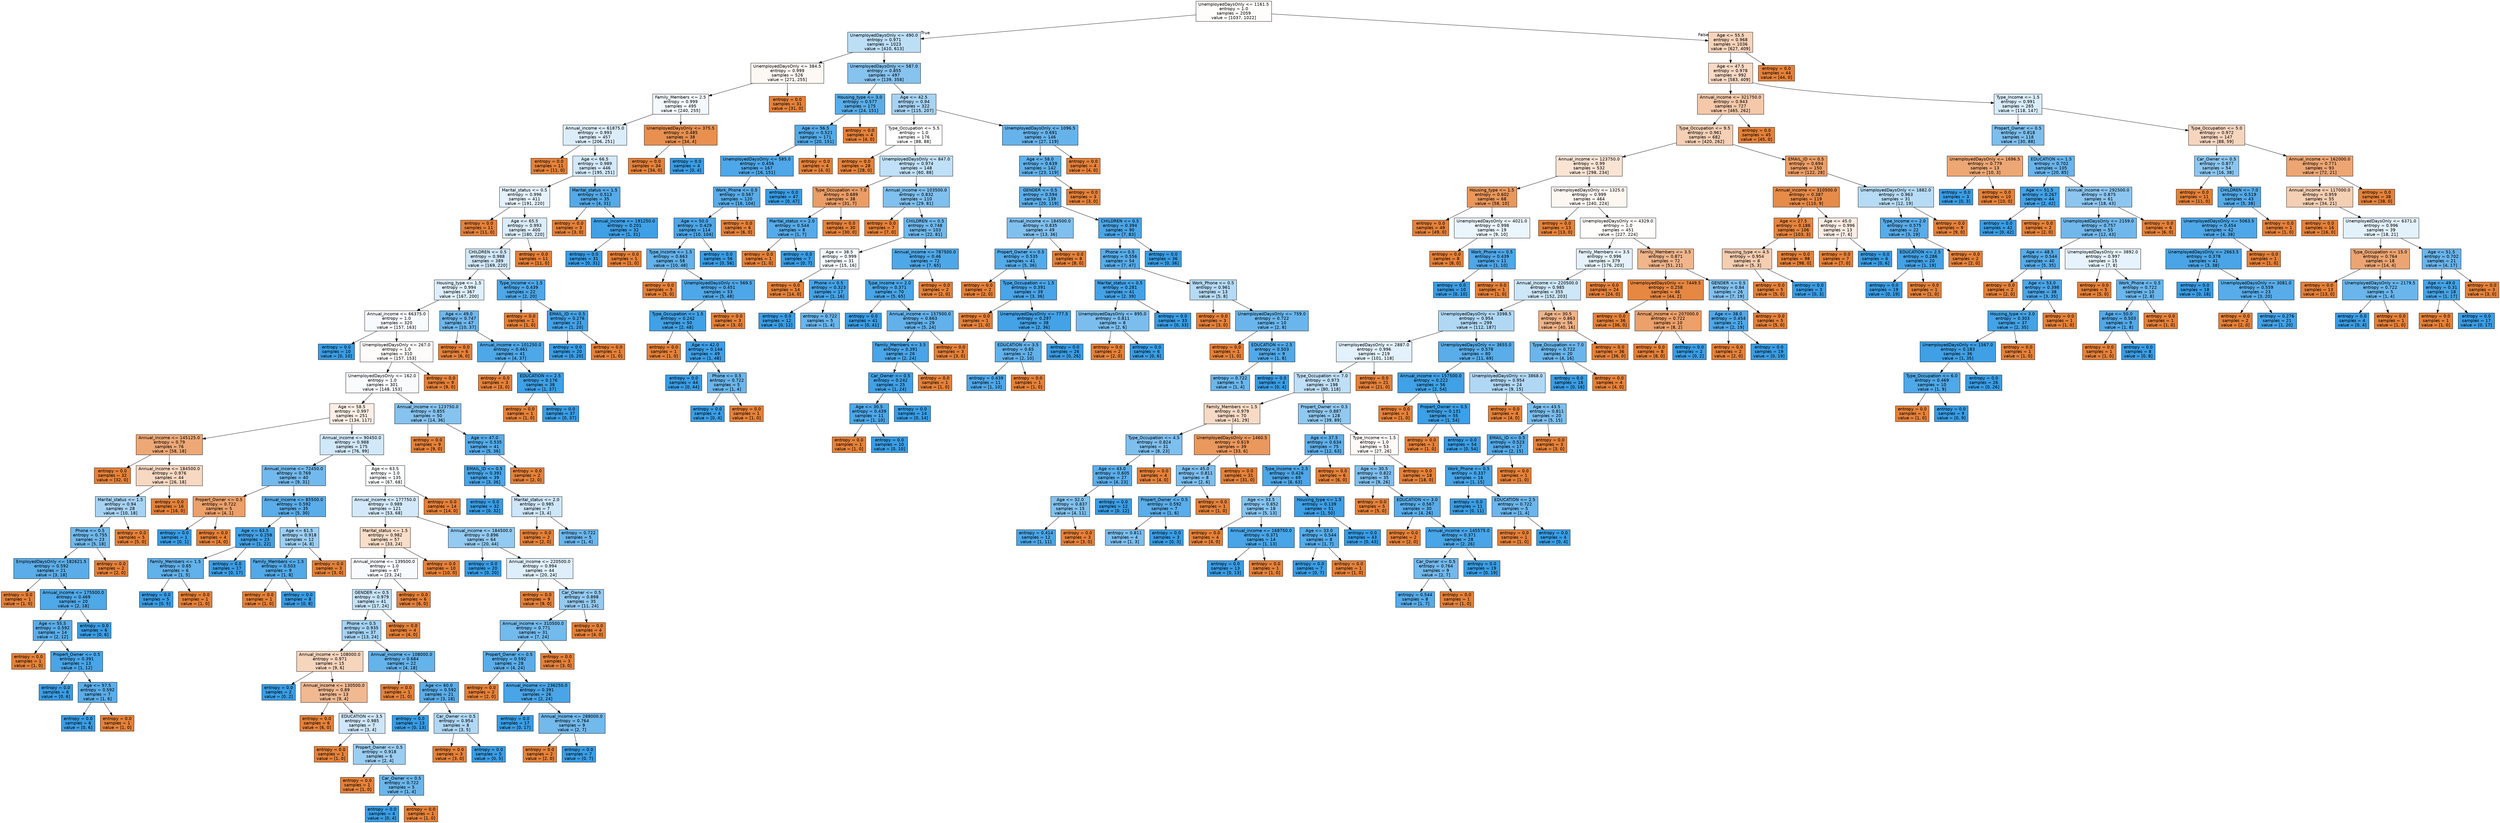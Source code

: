 digraph Tree {
node [shape=box, style="filled", color="black", fontname="helvetica"] ;
edge [fontname="helvetica"] ;
0 [label="UnemployedDaysOnly <= 1161.5\nentropy = 1.0\nsamples = 2059\nvalue = [1037, 1022]", fillcolor="#fffdfc"] ;
1 [label="UnemployedDaysOnly <= 490.0\nentropy = 0.971\nsamples = 1023\nvalue = [410, 613]", fillcolor="#bddff6"] ;
0 -> 1 [labeldistance=2.5, labelangle=45, headlabel="True"] ;
2 [label="UnemployedDaysOnly <= 384.5\nentropy = 0.999\nsamples = 526\nvalue = [271, 255]", fillcolor="#fdf8f3"] ;
1 -> 2 ;
3 [label="Family_Members <= 2.5\nentropy = 0.999\nsamples = 495\nvalue = [240, 255]", fillcolor="#f3f9fd"] ;
2 -> 3 ;
4 [label="Annual_income <= 61875.0\nentropy = 0.993\nsamples = 457\nvalue = [206, 251]", fillcolor="#dcedfa"] ;
3 -> 4 ;
5 [label="entropy = 0.0\nsamples = 11\nvalue = [11, 0]", fillcolor="#e58139"] ;
4 -> 5 ;
6 [label="Age <= 66.5\nentropy = 0.989\nsamples = 446\nvalue = [195, 251]", fillcolor="#d3e9f9"] ;
4 -> 6 ;
7 [label="Marital_status <= 0.5\nentropy = 0.996\nsamples = 411\nvalue = [191, 220]", fillcolor="#e5f2fc"] ;
6 -> 7 ;
8 [label="entropy = 0.0\nsamples = 11\nvalue = [11, 0]", fillcolor="#e58139"] ;
7 -> 8 ;
9 [label="Age <= 65.5\nentropy = 0.993\nsamples = 400\nvalue = [180, 220]", fillcolor="#dbedfa"] ;
7 -> 9 ;
10 [label="CHILDREN <= 0.5\nentropy = 0.988\nsamples = 389\nvalue = [169, 220]", fillcolor="#d1e8f9"] ;
9 -> 10 ;
11 [label="Housing_type <= 1.5\nentropy = 0.994\nsamples = 367\nvalue = [167, 200]", fillcolor="#deeffb"] ;
10 -> 11 ;
12 [label="Annual_income <= 66375.0\nentropy = 1.0\nsamples = 320\nvalue = [157, 163]", fillcolor="#f8fbfe"] ;
11 -> 12 ;
13 [label="entropy = 0.0\nsamples = 10\nvalue = [0, 10]", fillcolor="#399de5"] ;
12 -> 13 ;
14 [label="UnemployedDaysOnly <= 267.0\nentropy = 1.0\nsamples = 310\nvalue = [157, 153]", fillcolor="#fefcfa"] ;
12 -> 14 ;
15 [label="UnemployedDaysOnly <= 162.0\nentropy = 1.0\nsamples = 301\nvalue = [148, 153]", fillcolor="#f9fcfe"] ;
14 -> 15 ;
16 [label="Age <= 58.5\nentropy = 0.997\nsamples = 251\nvalue = [134, 117]", fillcolor="#fcefe6"] ;
15 -> 16 ;
17 [label="Annual_income <= 145125.0\nentropy = 0.79\nsamples = 76\nvalue = [58, 18]", fillcolor="#eda876"] ;
16 -> 17 ;
18 [label="entropy = 0.0\nsamples = 32\nvalue = [32, 0]", fillcolor="#e58139"] ;
17 -> 18 ;
19 [label="Annual_income <= 184500.0\nentropy = 0.976\nsamples = 44\nvalue = [26, 18]", fillcolor="#f7d8c2"] ;
17 -> 19 ;
20 [label="Marital_status <= 1.5\nentropy = 0.94\nsamples = 28\nvalue = [10, 18]", fillcolor="#a7d3f3"] ;
19 -> 20 ;
21 [label="Phone <= 0.5\nentropy = 0.755\nsamples = 23\nvalue = [5, 18]", fillcolor="#70b8ec"] ;
20 -> 21 ;
22 [label="EmployedDaysOnly <= 182621.5\nentropy = 0.592\nsamples = 21\nvalue = [3, 18]", fillcolor="#5aade9"] ;
21 -> 22 ;
23 [label="entropy = 0.0\nsamples = 1\nvalue = [1, 0]", fillcolor="#e58139"] ;
22 -> 23 ;
24 [label="Annual_income <= 175500.0\nentropy = 0.469\nsamples = 20\nvalue = [2, 18]", fillcolor="#4fa8e8"] ;
22 -> 24 ;
25 [label="Age <= 55.5\nentropy = 0.592\nsamples = 14\nvalue = [2, 12]", fillcolor="#5aade9"] ;
24 -> 25 ;
26 [label="entropy = 0.0\nsamples = 1\nvalue = [1, 0]", fillcolor="#e58139"] ;
25 -> 26 ;
27 [label="Propert_Owner <= 0.5\nentropy = 0.391\nsamples = 13\nvalue = [1, 12]", fillcolor="#49a5e7"] ;
25 -> 27 ;
28 [label="entropy = 0.0\nsamples = 6\nvalue = [0, 6]", fillcolor="#399de5"] ;
27 -> 28 ;
29 [label="Age <= 57.5\nentropy = 0.592\nsamples = 7\nvalue = [1, 6]", fillcolor="#5aade9"] ;
27 -> 29 ;
30 [label="entropy = 0.0\nsamples = 6\nvalue = [0, 6]", fillcolor="#399de5"] ;
29 -> 30 ;
31 [label="entropy = 0.0\nsamples = 1\nvalue = [1, 0]", fillcolor="#e58139"] ;
29 -> 31 ;
32 [label="entropy = 0.0\nsamples = 6\nvalue = [0, 6]", fillcolor="#399de5"] ;
24 -> 32 ;
33 [label="entropy = 0.0\nsamples = 2\nvalue = [2, 0]", fillcolor="#e58139"] ;
21 -> 33 ;
34 [label="entropy = 0.0\nsamples = 5\nvalue = [5, 0]", fillcolor="#e58139"] ;
20 -> 34 ;
35 [label="entropy = 0.0\nsamples = 16\nvalue = [16, 0]", fillcolor="#e58139"] ;
19 -> 35 ;
36 [label="Annual_income <= 90450.0\nentropy = 0.988\nsamples = 175\nvalue = [76, 99]", fillcolor="#d1e8f9"] ;
16 -> 36 ;
37 [label="Annual_income <= 72450.0\nentropy = 0.769\nsamples = 40\nvalue = [9, 31]", fillcolor="#72b9ed"] ;
36 -> 37 ;
38 [label="Propert_Owner <= 0.5\nentropy = 0.722\nsamples = 5\nvalue = [4, 1]", fillcolor="#eca06a"] ;
37 -> 38 ;
39 [label="entropy = 0.0\nsamples = 1\nvalue = [0, 1]", fillcolor="#399de5"] ;
38 -> 39 ;
40 [label="entropy = 0.0\nsamples = 4\nvalue = [4, 0]", fillcolor="#e58139"] ;
38 -> 40 ;
41 [label="Annual_income <= 85500.0\nentropy = 0.592\nsamples = 35\nvalue = [5, 30]", fillcolor="#5aade9"] ;
37 -> 41 ;
42 [label="Age <= 63.5\nentropy = 0.258\nsamples = 23\nvalue = [1, 22]", fillcolor="#42a1e6"] ;
41 -> 42 ;
43 [label="Family_Members <= 1.5\nentropy = 0.65\nsamples = 6\nvalue = [1, 5]", fillcolor="#61b1ea"] ;
42 -> 43 ;
44 [label="entropy = 0.0\nsamples = 5\nvalue = [0, 5]", fillcolor="#399de5"] ;
43 -> 44 ;
45 [label="entropy = 0.0\nsamples = 1\nvalue = [1, 0]", fillcolor="#e58139"] ;
43 -> 45 ;
46 [label="entropy = 0.0\nsamples = 17\nvalue = [0, 17]", fillcolor="#399de5"] ;
42 -> 46 ;
47 [label="Age <= 61.5\nentropy = 0.918\nsamples = 12\nvalue = [4, 8]", fillcolor="#9ccef2"] ;
41 -> 47 ;
48 [label="Family_Members <= 1.5\nentropy = 0.503\nsamples = 9\nvalue = [1, 8]", fillcolor="#52a9e8"] ;
47 -> 48 ;
49 [label="entropy = 0.0\nsamples = 1\nvalue = [1, 0]", fillcolor="#e58139"] ;
48 -> 49 ;
50 [label="entropy = 0.0\nsamples = 8\nvalue = [0, 8]", fillcolor="#399de5"] ;
48 -> 50 ;
51 [label="entropy = 0.0\nsamples = 3\nvalue = [3, 0]", fillcolor="#e58139"] ;
47 -> 51 ;
52 [label="Age <= 63.5\nentropy = 1.0\nsamples = 135\nvalue = [67, 68]", fillcolor="#fcfeff"] ;
36 -> 52 ;
53 [label="Annual_income <= 177750.0\nentropy = 0.989\nsamples = 121\nvalue = [53, 68]", fillcolor="#d3e9f9"] ;
52 -> 53 ;
54 [label="Marital_status <= 1.5\nentropy = 0.982\nsamples = 57\nvalue = [33, 24]", fillcolor="#f8ddc9"] ;
53 -> 54 ;
55 [label="Annual_income <= 139500.0\nentropy = 1.0\nsamples = 47\nvalue = [23, 24]", fillcolor="#f7fbfe"] ;
54 -> 55 ;
56 [label="GENDER <= 0.5\nentropy = 0.979\nsamples = 41\nvalue = [17, 24]", fillcolor="#c5e2f7"] ;
55 -> 56 ;
57 [label="Phone <= 0.5\nentropy = 0.935\nsamples = 37\nvalue = [13, 24]", fillcolor="#a4d2f3"] ;
56 -> 57 ;
58 [label="Annual_income <= 108000.0\nentropy = 0.971\nsamples = 15\nvalue = [9, 6]", fillcolor="#f6d5bd"] ;
57 -> 58 ;
59 [label="entropy = 0.0\nsamples = 2\nvalue = [0, 2]", fillcolor="#399de5"] ;
58 -> 59 ;
60 [label="Annual_income <= 130500.0\nentropy = 0.89\nsamples = 13\nvalue = [9, 4]", fillcolor="#f1b991"] ;
58 -> 60 ;
61 [label="entropy = 0.0\nsamples = 6\nvalue = [6, 0]", fillcolor="#e58139"] ;
60 -> 61 ;
62 [label="EDUCATION <= 3.5\nentropy = 0.985\nsamples = 7\nvalue = [3, 4]", fillcolor="#cee6f8"] ;
60 -> 62 ;
63 [label="entropy = 0.0\nsamples = 1\nvalue = [1, 0]", fillcolor="#e58139"] ;
62 -> 63 ;
64 [label="Propert_Owner <= 0.5\nentropy = 0.918\nsamples = 6\nvalue = [2, 4]", fillcolor="#9ccef2"] ;
62 -> 64 ;
65 [label="entropy = 0.0\nsamples = 1\nvalue = [1, 0]", fillcolor="#e58139"] ;
64 -> 65 ;
66 [label="Car_Owner <= 0.5\nentropy = 0.722\nsamples = 5\nvalue = [1, 4]", fillcolor="#6ab6ec"] ;
64 -> 66 ;
67 [label="entropy = 0.0\nsamples = 4\nvalue = [0, 4]", fillcolor="#399de5"] ;
66 -> 67 ;
68 [label="entropy = 0.0\nsamples = 1\nvalue = [1, 0]", fillcolor="#e58139"] ;
66 -> 68 ;
69 [label="Annual_income <= 108000.0\nentropy = 0.684\nsamples = 22\nvalue = [4, 18]", fillcolor="#65b3eb"] ;
57 -> 69 ;
70 [label="entropy = 0.0\nsamples = 1\nvalue = [1, 0]", fillcolor="#e58139"] ;
69 -> 70 ;
71 [label="Age <= 60.0\nentropy = 0.592\nsamples = 21\nvalue = [3, 18]", fillcolor="#5aade9"] ;
69 -> 71 ;
72 [label="entropy = 0.0\nsamples = 13\nvalue = [0, 13]", fillcolor="#399de5"] ;
71 -> 72 ;
73 [label="Car_Owner <= 0.5\nentropy = 0.954\nsamples = 8\nvalue = [3, 5]", fillcolor="#b0d8f5"] ;
71 -> 73 ;
74 [label="entropy = 0.0\nsamples = 3\nvalue = [3, 0]", fillcolor="#e58139"] ;
73 -> 74 ;
75 [label="entropy = 0.0\nsamples = 5\nvalue = [0, 5]", fillcolor="#399de5"] ;
73 -> 75 ;
76 [label="entropy = 0.0\nsamples = 4\nvalue = [4, 0]", fillcolor="#e58139"] ;
56 -> 76 ;
77 [label="entropy = 0.0\nsamples = 6\nvalue = [6, 0]", fillcolor="#e58139"] ;
55 -> 77 ;
78 [label="entropy = 0.0\nsamples = 10\nvalue = [10, 0]", fillcolor="#e58139"] ;
54 -> 78 ;
79 [label="Annual_income <= 184500.0\nentropy = 0.896\nsamples = 64\nvalue = [20, 44]", fillcolor="#93caf1"] ;
53 -> 79 ;
80 [label="entropy = 0.0\nsamples = 20\nvalue = [0, 20]", fillcolor="#399de5"] ;
79 -> 80 ;
81 [label="Annual_income <= 220500.0\nentropy = 0.994\nsamples = 44\nvalue = [20, 24]", fillcolor="#deeffb"] ;
79 -> 81 ;
82 [label="entropy = 0.0\nsamples = 9\nvalue = [9, 0]", fillcolor="#e58139"] ;
81 -> 82 ;
83 [label="Car_Owner <= 0.5\nentropy = 0.898\nsamples = 35\nvalue = [11, 24]", fillcolor="#94caf1"] ;
81 -> 83 ;
84 [label="Annual_income <= 310500.0\nentropy = 0.771\nsamples = 31\nvalue = [7, 24]", fillcolor="#73baed"] ;
83 -> 84 ;
85 [label="Propert_Owner <= 0.5\nentropy = 0.592\nsamples = 28\nvalue = [4, 24]", fillcolor="#5aade9"] ;
84 -> 85 ;
86 [label="entropy = 0.0\nsamples = 2\nvalue = [2, 0]", fillcolor="#e58139"] ;
85 -> 86 ;
87 [label="Annual_income <= 236250.0\nentropy = 0.391\nsamples = 26\nvalue = [2, 24]", fillcolor="#49a5e7"] ;
85 -> 87 ;
88 [label="entropy = 0.0\nsamples = 17\nvalue = [0, 17]", fillcolor="#399de5"] ;
87 -> 88 ;
89 [label="Annual_income <= 288000.0\nentropy = 0.764\nsamples = 9\nvalue = [2, 7]", fillcolor="#72b9ec"] ;
87 -> 89 ;
90 [label="entropy = 0.0\nsamples = 2\nvalue = [2, 0]", fillcolor="#e58139"] ;
89 -> 90 ;
91 [label="entropy = 0.0\nsamples = 7\nvalue = [0, 7]", fillcolor="#399de5"] ;
89 -> 91 ;
92 [label="entropy = 0.0\nsamples = 3\nvalue = [3, 0]", fillcolor="#e58139"] ;
84 -> 92 ;
93 [label="entropy = 0.0\nsamples = 4\nvalue = [4, 0]", fillcolor="#e58139"] ;
83 -> 93 ;
94 [label="entropy = 0.0\nsamples = 14\nvalue = [14, 0]", fillcolor="#e58139"] ;
52 -> 94 ;
95 [label="Annual_income <= 123750.0\nentropy = 0.855\nsamples = 50\nvalue = [14, 36]", fillcolor="#86c3ef"] ;
15 -> 95 ;
96 [label="entropy = 0.0\nsamples = 9\nvalue = [9, 0]", fillcolor="#e58139"] ;
95 -> 96 ;
97 [label="Age <= 47.0\nentropy = 0.535\nsamples = 41\nvalue = [5, 36]", fillcolor="#54abe9"] ;
95 -> 97 ;
98 [label="EMAIL_ID <= 0.5\nentropy = 0.391\nsamples = 39\nvalue = [3, 36]", fillcolor="#49a5e7"] ;
97 -> 98 ;
99 [label="entropy = 0.0\nsamples = 32\nvalue = [0, 32]", fillcolor="#399de5"] ;
98 -> 99 ;
100 [label="Marital_status <= 2.0\nentropy = 0.985\nsamples = 7\nvalue = [3, 4]", fillcolor="#cee6f8"] ;
98 -> 100 ;
101 [label="entropy = 0.0\nsamples = 2\nvalue = [2, 0]", fillcolor="#e58139"] ;
100 -> 101 ;
102 [label="entropy = 0.722\nsamples = 5\nvalue = [1, 4]", fillcolor="#6ab6ec"] ;
100 -> 102 ;
103 [label="entropy = 0.0\nsamples = 2\nvalue = [2, 0]", fillcolor="#e58139"] ;
97 -> 103 ;
104 [label="entropy = 0.0\nsamples = 9\nvalue = [9, 0]", fillcolor="#e58139"] ;
14 -> 104 ;
105 [label="Age <= 49.0\nentropy = 0.747\nsamples = 47\nvalue = [10, 37]", fillcolor="#6fb7ec"] ;
11 -> 105 ;
106 [label="entropy = 0.0\nsamples = 6\nvalue = [6, 0]", fillcolor="#e58139"] ;
105 -> 106 ;
107 [label="Annual_income <= 101250.0\nentropy = 0.461\nsamples = 41\nvalue = [4, 37]", fillcolor="#4ea8e8"] ;
105 -> 107 ;
108 [label="entropy = 0.0\nsamples = 3\nvalue = [3, 0]", fillcolor="#e58139"] ;
107 -> 108 ;
109 [label="EDUCATION <= 2.5\nentropy = 0.176\nsamples = 38\nvalue = [1, 37]", fillcolor="#3ea0e6"] ;
107 -> 109 ;
110 [label="entropy = 0.0\nsamples = 1\nvalue = [1, 0]", fillcolor="#e58139"] ;
109 -> 110 ;
111 [label="entropy = 0.0\nsamples = 37\nvalue = [0, 37]", fillcolor="#399de5"] ;
109 -> 111 ;
112 [label="Type_Income <= 1.5\nentropy = 0.439\nsamples = 22\nvalue = [2, 20]", fillcolor="#4da7e8"] ;
10 -> 112 ;
113 [label="entropy = 0.0\nsamples = 1\nvalue = [1, 0]", fillcolor="#e58139"] ;
112 -> 113 ;
114 [label="EMAIL_ID <= 0.5\nentropy = 0.276\nsamples = 21\nvalue = [1, 20]", fillcolor="#43a2e6"] ;
112 -> 114 ;
115 [label="entropy = 0.0\nsamples = 20\nvalue = [0, 20]", fillcolor="#399de5"] ;
114 -> 115 ;
116 [label="entropy = 0.0\nsamples = 1\nvalue = [1, 0]", fillcolor="#e58139"] ;
114 -> 116 ;
117 [label="entropy = 0.0\nsamples = 11\nvalue = [11, 0]", fillcolor="#e58139"] ;
9 -> 117 ;
118 [label="Marital_status <= 1.5\nentropy = 0.513\nsamples = 35\nvalue = [4, 31]", fillcolor="#53aae8"] ;
6 -> 118 ;
119 [label="entropy = 0.0\nsamples = 3\nvalue = [3, 0]", fillcolor="#e58139"] ;
118 -> 119 ;
120 [label="Annual_income <= 191250.0\nentropy = 0.201\nsamples = 32\nvalue = [1, 31]", fillcolor="#3fa0e6"] ;
118 -> 120 ;
121 [label="entropy = 0.0\nsamples = 31\nvalue = [0, 31]", fillcolor="#399de5"] ;
120 -> 121 ;
122 [label="entropy = 0.0\nsamples = 1\nvalue = [1, 0]", fillcolor="#e58139"] ;
120 -> 122 ;
123 [label="UnemployedDaysOnly <= 375.5\nentropy = 0.485\nsamples = 38\nvalue = [34, 4]", fillcolor="#e89050"] ;
3 -> 123 ;
124 [label="entropy = 0.0\nsamples = 34\nvalue = [34, 0]", fillcolor="#e58139"] ;
123 -> 124 ;
125 [label="entropy = 0.0\nsamples = 4\nvalue = [0, 4]", fillcolor="#399de5"] ;
123 -> 125 ;
126 [label="entropy = 0.0\nsamples = 31\nvalue = [31, 0]", fillcolor="#e58139"] ;
2 -> 126 ;
127 [label="UnemployedDaysOnly <= 587.0\nentropy = 0.855\nsamples = 497\nvalue = [139, 358]", fillcolor="#86c3ef"] ;
1 -> 127 ;
128 [label="Housing_type <= 3.0\nentropy = 0.577\nsamples = 175\nvalue = [24, 151]", fillcolor="#58ade9"] ;
127 -> 128 ;
129 [label="Age <= 56.5\nentropy = 0.521\nsamples = 171\nvalue = [20, 151]", fillcolor="#53aae8"] ;
128 -> 129 ;
130 [label="UnemployedDaysOnly <= 585.0\nentropy = 0.456\nsamples = 167\nvalue = [16, 151]", fillcolor="#4ea7e8"] ;
129 -> 130 ;
131 [label="Work_Phone <= 0.5\nentropy = 0.567\nsamples = 120\nvalue = [16, 104]", fillcolor="#57ace9"] ;
130 -> 131 ;
132 [label="Age <= 50.0\nentropy = 0.429\nsamples = 114\nvalue = [10, 104]", fillcolor="#4ca6e8"] ;
131 -> 132 ;
133 [label="Type_Income <= 1.5\nentropy = 0.663\nsamples = 58\nvalue = [10, 48]", fillcolor="#62b1ea"] ;
132 -> 133 ;
134 [label="entropy = 0.0\nsamples = 5\nvalue = [5, 0]", fillcolor="#e58139"] ;
133 -> 134 ;
135 [label="UnemployedDaysOnly <= 569.5\nentropy = 0.451\nsamples = 53\nvalue = [5, 48]", fillcolor="#4ea7e8"] ;
133 -> 135 ;
136 [label="Type_Occupation <= 1.5\nentropy = 0.242\nsamples = 50\nvalue = [2, 48]", fillcolor="#41a1e6"] ;
135 -> 136 ;
137 [label="entropy = 0.0\nsamples = 1\nvalue = [1, 0]", fillcolor="#e58139"] ;
136 -> 137 ;
138 [label="Age <= 42.0\nentropy = 0.144\nsamples = 49\nvalue = [1, 48]", fillcolor="#3d9fe6"] ;
136 -> 138 ;
139 [label="entropy = 0.0\nsamples = 44\nvalue = [0, 44]", fillcolor="#399de5"] ;
138 -> 139 ;
140 [label="Phone <= 0.5\nentropy = 0.722\nsamples = 5\nvalue = [1, 4]", fillcolor="#6ab6ec"] ;
138 -> 140 ;
141 [label="entropy = 0.0\nsamples = 4\nvalue = [0, 4]", fillcolor="#399de5"] ;
140 -> 141 ;
142 [label="entropy = 0.0\nsamples = 1\nvalue = [1, 0]", fillcolor="#e58139"] ;
140 -> 142 ;
143 [label="entropy = 0.0\nsamples = 3\nvalue = [3, 0]", fillcolor="#e58139"] ;
135 -> 143 ;
144 [label="entropy = 0.0\nsamples = 56\nvalue = [0, 56]", fillcolor="#399de5"] ;
132 -> 144 ;
145 [label="entropy = 0.0\nsamples = 6\nvalue = [6, 0]", fillcolor="#e58139"] ;
131 -> 145 ;
146 [label="entropy = 0.0\nsamples = 47\nvalue = [0, 47]", fillcolor="#399de5"] ;
130 -> 146 ;
147 [label="entropy = 0.0\nsamples = 4\nvalue = [4, 0]", fillcolor="#e58139"] ;
129 -> 147 ;
148 [label="entropy = 0.0\nsamples = 4\nvalue = [4, 0]", fillcolor="#e58139"] ;
128 -> 148 ;
149 [label="Age <= 42.5\nentropy = 0.94\nsamples = 322\nvalue = [115, 207]", fillcolor="#a7d3f3"] ;
127 -> 149 ;
150 [label="Type_Occupation <= 5.5\nentropy = 1.0\nsamples = 176\nvalue = [88, 88]", fillcolor="#ffffff"] ;
149 -> 150 ;
151 [label="entropy = 0.0\nsamples = 28\nvalue = [28, 0]", fillcolor="#e58139"] ;
150 -> 151 ;
152 [label="UnemployedDaysOnly <= 847.0\nentropy = 0.974\nsamples = 148\nvalue = [60, 88]", fillcolor="#c0e0f7"] ;
150 -> 152 ;
153 [label="Type_Occupation <= 7.0\nentropy = 0.689\nsamples = 38\nvalue = [31, 7]", fillcolor="#eb9d66"] ;
152 -> 153 ;
154 [label="Marital_status <= 2.0\nentropy = 0.544\nsamples = 8\nvalue = [1, 7]", fillcolor="#55abe9"] ;
153 -> 154 ;
155 [label="entropy = 0.0\nsamples = 1\nvalue = [1, 0]", fillcolor="#e58139"] ;
154 -> 155 ;
156 [label="entropy = 0.0\nsamples = 7\nvalue = [0, 7]", fillcolor="#399de5"] ;
154 -> 156 ;
157 [label="entropy = 0.0\nsamples = 30\nvalue = [30, 0]", fillcolor="#e58139"] ;
153 -> 157 ;
158 [label="Annual_income <= 103500.0\nentropy = 0.832\nsamples = 110\nvalue = [29, 81]", fillcolor="#80c0ee"] ;
152 -> 158 ;
159 [label="entropy = 0.0\nsamples = 7\nvalue = [7, 0]", fillcolor="#e58139"] ;
158 -> 159 ;
160 [label="CHILDREN <= 0.5\nentropy = 0.748\nsamples = 103\nvalue = [22, 81]", fillcolor="#6fb8ec"] ;
158 -> 160 ;
161 [label="Age <= 38.5\nentropy = 0.999\nsamples = 31\nvalue = [15, 16]", fillcolor="#f3f9fd"] ;
160 -> 161 ;
162 [label="entropy = 0.0\nsamples = 14\nvalue = [14, 0]", fillcolor="#e58139"] ;
161 -> 162 ;
163 [label="Phone <= 0.5\nentropy = 0.323\nsamples = 17\nvalue = [1, 16]", fillcolor="#45a3e7"] ;
161 -> 163 ;
164 [label="entropy = 0.0\nsamples = 12\nvalue = [0, 12]", fillcolor="#399de5"] ;
163 -> 164 ;
165 [label="entropy = 0.722\nsamples = 5\nvalue = [1, 4]", fillcolor="#6ab6ec"] ;
163 -> 165 ;
166 [label="Annual_income <= 787500.0\nentropy = 0.46\nsamples = 72\nvalue = [7, 65]", fillcolor="#4ea8e8"] ;
160 -> 166 ;
167 [label="Type_Income <= 2.0\nentropy = 0.371\nsamples = 70\nvalue = [5, 65]", fillcolor="#48a5e7"] ;
166 -> 167 ;
168 [label="entropy = 0.0\nsamples = 41\nvalue = [0, 41]", fillcolor="#399de5"] ;
167 -> 168 ;
169 [label="Annual_income <= 157500.0\nentropy = 0.663\nsamples = 29\nvalue = [5, 24]", fillcolor="#62b1ea"] ;
167 -> 169 ;
170 [label="Family_Members <= 3.5\nentropy = 0.391\nsamples = 26\nvalue = [2, 24]", fillcolor="#49a5e7"] ;
169 -> 170 ;
171 [label="Car_Owner <= 0.5\nentropy = 0.242\nsamples = 25\nvalue = [1, 24]", fillcolor="#41a1e6"] ;
170 -> 171 ;
172 [label="Age <= 30.5\nentropy = 0.439\nsamples = 11\nvalue = [1, 10]", fillcolor="#4da7e8"] ;
171 -> 172 ;
173 [label="entropy = 0.0\nsamples = 1\nvalue = [1, 0]", fillcolor="#e58139"] ;
172 -> 173 ;
174 [label="entropy = 0.0\nsamples = 10\nvalue = [0, 10]", fillcolor="#399de5"] ;
172 -> 174 ;
175 [label="entropy = 0.0\nsamples = 14\nvalue = [0, 14]", fillcolor="#399de5"] ;
171 -> 175 ;
176 [label="entropy = 0.0\nsamples = 1\nvalue = [1, 0]", fillcolor="#e58139"] ;
170 -> 176 ;
177 [label="entropy = 0.0\nsamples = 3\nvalue = [3, 0]", fillcolor="#e58139"] ;
169 -> 177 ;
178 [label="entropy = 0.0\nsamples = 2\nvalue = [2, 0]", fillcolor="#e58139"] ;
166 -> 178 ;
179 [label="UnemployedDaysOnly <= 1096.5\nentropy = 0.691\nsamples = 146\nvalue = [27, 119]", fillcolor="#66b3eb"] ;
149 -> 179 ;
180 [label="Age <= 58.0\nentropy = 0.639\nsamples = 142\nvalue = [23, 119]", fillcolor="#5fb0ea"] ;
179 -> 180 ;
181 [label="GENDER <= 0.5\nentropy = 0.594\nsamples = 139\nvalue = [20, 119]", fillcolor="#5aade9"] ;
180 -> 181 ;
182 [label="Annual_income <= 184500.0\nentropy = 0.835\nsamples = 49\nvalue = [13, 36]", fillcolor="#80c0ee"] ;
181 -> 182 ;
183 [label="Propert_Owner <= 0.5\nentropy = 0.535\nsamples = 41\nvalue = [5, 36]", fillcolor="#54abe9"] ;
182 -> 183 ;
184 [label="entropy = 0.0\nsamples = 2\nvalue = [2, 0]", fillcolor="#e58139"] ;
183 -> 184 ;
185 [label="Type_Occupation <= 1.5\nentropy = 0.391\nsamples = 39\nvalue = [3, 36]", fillcolor="#49a5e7"] ;
183 -> 185 ;
186 [label="entropy = 0.0\nsamples = 1\nvalue = [1, 0]", fillcolor="#e58139"] ;
185 -> 186 ;
187 [label="UnemployedDaysOnly <= 777.5\nentropy = 0.297\nsamples = 38\nvalue = [2, 36]", fillcolor="#44a2e6"] ;
185 -> 187 ;
188 [label="EDUCATION <= 3.5\nentropy = 0.65\nsamples = 12\nvalue = [2, 10]", fillcolor="#61b1ea"] ;
187 -> 188 ;
189 [label="entropy = 0.439\nsamples = 11\nvalue = [1, 10]", fillcolor="#4da7e8"] ;
188 -> 189 ;
190 [label="entropy = 0.0\nsamples = 1\nvalue = [1, 0]", fillcolor="#e58139"] ;
188 -> 190 ;
191 [label="entropy = 0.0\nsamples = 26\nvalue = [0, 26]", fillcolor="#399de5"] ;
187 -> 191 ;
192 [label="entropy = 0.0\nsamples = 8\nvalue = [8, 0]", fillcolor="#e58139"] ;
182 -> 192 ;
193 [label="CHILDREN <= 0.5\nentropy = 0.394\nsamples = 90\nvalue = [7, 83]", fillcolor="#4aa5e7"] ;
181 -> 193 ;
194 [label="Phone <= 0.5\nentropy = 0.556\nsamples = 54\nvalue = [7, 47]", fillcolor="#56ace9"] ;
193 -> 194 ;
195 [label="Marital_status <= 0.5\nentropy = 0.281\nsamples = 41\nvalue = [2, 39]", fillcolor="#43a2e6"] ;
194 -> 195 ;
196 [label="UnemployedDaysOnly <= 895.0\nentropy = 0.811\nsamples = 8\nvalue = [2, 6]", fillcolor="#7bbeee"] ;
195 -> 196 ;
197 [label="entropy = 0.0\nsamples = 2\nvalue = [2, 0]", fillcolor="#e58139"] ;
196 -> 197 ;
198 [label="entropy = 0.0\nsamples = 6\nvalue = [0, 6]", fillcolor="#399de5"] ;
196 -> 198 ;
199 [label="entropy = 0.0\nsamples = 33\nvalue = [0, 33]", fillcolor="#399de5"] ;
195 -> 199 ;
200 [label="Work_Phone <= 0.5\nentropy = 0.961\nsamples = 13\nvalue = [5, 8]", fillcolor="#b5daf5"] ;
194 -> 200 ;
201 [label="entropy = 0.0\nsamples = 3\nvalue = [3, 0]", fillcolor="#e58139"] ;
200 -> 201 ;
202 [label="UnemployedDaysOnly <= 759.0\nentropy = 0.722\nsamples = 10\nvalue = [2, 8]", fillcolor="#6ab6ec"] ;
200 -> 202 ;
203 [label="entropy = 0.0\nsamples = 1\nvalue = [1, 0]", fillcolor="#e58139"] ;
202 -> 203 ;
204 [label="EDUCATION <= 2.5\nentropy = 0.503\nsamples = 9\nvalue = [1, 8]", fillcolor="#52a9e8"] ;
202 -> 204 ;
205 [label="entropy = 0.722\nsamples = 5\nvalue = [1, 4]", fillcolor="#6ab6ec"] ;
204 -> 205 ;
206 [label="entropy = 0.0\nsamples = 4\nvalue = [0, 4]", fillcolor="#399de5"] ;
204 -> 206 ;
207 [label="entropy = 0.0\nsamples = 36\nvalue = [0, 36]", fillcolor="#399de5"] ;
193 -> 207 ;
208 [label="entropy = 0.0\nsamples = 3\nvalue = [3, 0]", fillcolor="#e58139"] ;
180 -> 208 ;
209 [label="entropy = 0.0\nsamples = 4\nvalue = [4, 0]", fillcolor="#e58139"] ;
179 -> 209 ;
210 [label="Age <= 55.5\nentropy = 0.968\nsamples = 1036\nvalue = [627, 409]", fillcolor="#f6d3ba"] ;
0 -> 210 [labeldistance=2.5, labelangle=-45, headlabel="False"] ;
211 [label="Age <= 47.5\nentropy = 0.978\nsamples = 992\nvalue = [583, 409]", fillcolor="#f7d9c4"] ;
210 -> 211 ;
212 [label="Annual_income <= 321750.0\nentropy = 0.943\nsamples = 727\nvalue = [465, 262]", fillcolor="#f4c8a9"] ;
211 -> 212 ;
213 [label="Type_Occupation <= 9.5\nentropy = 0.961\nsamples = 682\nvalue = [420, 262]", fillcolor="#f5d0b5"] ;
212 -> 213 ;
214 [label="Annual_income <= 123750.0\nentropy = 0.99\nsamples = 532\nvalue = [298, 234]", fillcolor="#f9e4d4"] ;
213 -> 214 ;
215 [label="Housing_type <= 1.5\nentropy = 0.602\nsamples = 68\nvalue = [58, 10]", fillcolor="#e9975b"] ;
214 -> 215 ;
216 [label="entropy = 0.0\nsamples = 49\nvalue = [49, 0]", fillcolor="#e58139"] ;
215 -> 216 ;
217 [label="UnemployedDaysOnly <= 4021.0\nentropy = 0.998\nsamples = 19\nvalue = [9, 10]", fillcolor="#ebf5fc"] ;
215 -> 217 ;
218 [label="entropy = 0.0\nsamples = 8\nvalue = [8, 0]", fillcolor="#e58139"] ;
217 -> 218 ;
219 [label="Work_Phone <= 0.5\nentropy = 0.439\nsamples = 11\nvalue = [1, 10]", fillcolor="#4da7e8"] ;
217 -> 219 ;
220 [label="entropy = 0.0\nsamples = 10\nvalue = [0, 10]", fillcolor="#399de5"] ;
219 -> 220 ;
221 [label="entropy = 0.0\nsamples = 1\nvalue = [1, 0]", fillcolor="#e58139"] ;
219 -> 221 ;
222 [label="UnemployedDaysOnly <= 1325.0\nentropy = 0.999\nsamples = 464\nvalue = [240, 224]", fillcolor="#fdf7f2"] ;
214 -> 222 ;
223 [label="entropy = 0.0\nsamples = 13\nvalue = [13, 0]", fillcolor="#e58139"] ;
222 -> 223 ;
224 [label="UnemployedDaysOnly <= 4329.0\nentropy = 1.0\nsamples = 451\nvalue = [227, 224]", fillcolor="#fffdfc"] ;
222 -> 224 ;
225 [label="Family_Members <= 3.5\nentropy = 0.996\nsamples = 379\nvalue = [176, 203]", fillcolor="#e5f2fc"] ;
224 -> 225 ;
226 [label="Annual_income <= 220500.0\nentropy = 0.985\nsamples = 355\nvalue = [152, 203]", fillcolor="#cde6f8"] ;
225 -> 226 ;
227 [label="UnemployedDaysOnly <= 3398.5\nentropy = 0.954\nsamples = 299\nvalue = [112, 187]", fillcolor="#b0d8f5"] ;
226 -> 227 ;
228 [label="UnemployedDaysOnly <= 2887.0\nentropy = 0.996\nsamples = 219\nvalue = [101, 118]", fillcolor="#e2f1fb"] ;
227 -> 228 ;
229 [label="Type_Occupation <= 7.0\nentropy = 0.973\nsamples = 198\nvalue = [80, 118]", fillcolor="#bfdff7"] ;
228 -> 229 ;
230 [label="Family_Members <= 1.5\nentropy = 0.979\nsamples = 70\nvalue = [41, 29]", fillcolor="#f7dac5"] ;
229 -> 230 ;
231 [label="Type_Occupation <= 4.5\nentropy = 0.824\nsamples = 31\nvalue = [8, 23]", fillcolor="#7ebfee"] ;
230 -> 231 ;
232 [label="Age <= 43.0\nentropy = 0.605\nsamples = 27\nvalue = [4, 23]", fillcolor="#5baeea"] ;
231 -> 232 ;
233 [label="Age <= 32.0\nentropy = 0.837\nsamples = 15\nvalue = [4, 11]", fillcolor="#81c1ee"] ;
232 -> 233 ;
234 [label="entropy = 0.414\nsamples = 12\nvalue = [1, 11]", fillcolor="#4ba6e7"] ;
233 -> 234 ;
235 [label="entropy = 0.0\nsamples = 3\nvalue = [3, 0]", fillcolor="#e58139"] ;
233 -> 235 ;
236 [label="entropy = 0.0\nsamples = 12\nvalue = [0, 12]", fillcolor="#399de5"] ;
232 -> 236 ;
237 [label="entropy = 0.0\nsamples = 4\nvalue = [4, 0]", fillcolor="#e58139"] ;
231 -> 237 ;
238 [label="UnemployedDaysOnly <= 1460.5\nentropy = 0.619\nsamples = 39\nvalue = [33, 6]", fillcolor="#ea985d"] ;
230 -> 238 ;
239 [label="Age <= 45.0\nentropy = 0.811\nsamples = 8\nvalue = [2, 6]", fillcolor="#7bbeee"] ;
238 -> 239 ;
240 [label="Propert_Owner <= 0.5\nentropy = 0.592\nsamples = 7\nvalue = [1, 6]", fillcolor="#5aade9"] ;
239 -> 240 ;
241 [label="entropy = 0.811\nsamples = 4\nvalue = [1, 3]", fillcolor="#7bbeee"] ;
240 -> 241 ;
242 [label="entropy = 0.0\nsamples = 3\nvalue = [0, 3]", fillcolor="#399de5"] ;
240 -> 242 ;
243 [label="entropy = 0.0\nsamples = 1\nvalue = [1, 0]", fillcolor="#e58139"] ;
239 -> 243 ;
244 [label="entropy = 0.0\nsamples = 31\nvalue = [31, 0]", fillcolor="#e58139"] ;
238 -> 244 ;
245 [label="Propert_Owner <= 0.5\nentropy = 0.887\nsamples = 128\nvalue = [39, 89]", fillcolor="#90c8f0"] ;
229 -> 245 ;
246 [label="Age <= 37.5\nentropy = 0.634\nsamples = 75\nvalue = [12, 63]", fillcolor="#5fb0ea"] ;
245 -> 246 ;
247 [label="Type_Income <= 2.5\nentropy = 0.426\nsamples = 69\nvalue = [6, 63]", fillcolor="#4ca6e7"] ;
246 -> 247 ;
248 [label="Age <= 33.5\nentropy = 0.852\nsamples = 18\nvalue = [5, 13]", fillcolor="#85c3ef"] ;
247 -> 248 ;
249 [label="entropy = 0.0\nsamples = 4\nvalue = [4, 0]", fillcolor="#e58139"] ;
248 -> 249 ;
250 [label="Annual_income <= 168750.0\nentropy = 0.371\nsamples = 14\nvalue = [1, 13]", fillcolor="#48a5e7"] ;
248 -> 250 ;
251 [label="entropy = 0.0\nsamples = 13\nvalue = [0, 13]", fillcolor="#399de5"] ;
250 -> 251 ;
252 [label="entropy = 0.0\nsamples = 1\nvalue = [1, 0]", fillcolor="#e58139"] ;
250 -> 252 ;
253 [label="Housing_type <= 1.5\nentropy = 0.139\nsamples = 51\nvalue = [1, 50]", fillcolor="#3d9fe6"] ;
247 -> 253 ;
254 [label="Age <= 33.0\nentropy = 0.544\nsamples = 8\nvalue = [1, 7]", fillcolor="#55abe9"] ;
253 -> 254 ;
255 [label="entropy = 0.0\nsamples = 7\nvalue = [0, 7]", fillcolor="#399de5"] ;
254 -> 255 ;
256 [label="entropy = 0.0\nsamples = 1\nvalue = [1, 0]", fillcolor="#e58139"] ;
254 -> 256 ;
257 [label="entropy = 0.0\nsamples = 43\nvalue = [0, 43]", fillcolor="#399de5"] ;
253 -> 257 ;
258 [label="entropy = 0.0\nsamples = 6\nvalue = [6, 0]", fillcolor="#e58139"] ;
246 -> 258 ;
259 [label="Type_Income <= 1.5\nentropy = 1.0\nsamples = 53\nvalue = [27, 26]", fillcolor="#fefaf8"] ;
245 -> 259 ;
260 [label="Age <= 30.5\nentropy = 0.822\nsamples = 35\nvalue = [9, 26]", fillcolor="#7ebfee"] ;
259 -> 260 ;
261 [label="entropy = 0.0\nsamples = 5\nvalue = [5, 0]", fillcolor="#e58139"] ;
260 -> 261 ;
262 [label="EDUCATION <= 3.0\nentropy = 0.567\nsamples = 30\nvalue = [4, 26]", fillcolor="#57ace9"] ;
260 -> 262 ;
263 [label="entropy = 0.0\nsamples = 2\nvalue = [2, 0]", fillcolor="#e58139"] ;
262 -> 263 ;
264 [label="Annual_income <= 145575.0\nentropy = 0.371\nsamples = 28\nvalue = [2, 26]", fillcolor="#48a5e7"] ;
262 -> 264 ;
265 [label="Car_Owner <= 0.5\nentropy = 0.764\nsamples = 9\nvalue = [2, 7]", fillcolor="#72b9ec"] ;
264 -> 265 ;
266 [label="entropy = 0.544\nsamples = 8\nvalue = [1, 7]", fillcolor="#55abe9"] ;
265 -> 266 ;
267 [label="entropy = 0.0\nsamples = 1\nvalue = [1, 0]", fillcolor="#e58139"] ;
265 -> 267 ;
268 [label="entropy = 0.0\nsamples = 19\nvalue = [0, 19]", fillcolor="#399de5"] ;
264 -> 268 ;
269 [label="entropy = 0.0\nsamples = 18\nvalue = [18, 0]", fillcolor="#e58139"] ;
259 -> 269 ;
270 [label="entropy = 0.0\nsamples = 21\nvalue = [21, 0]", fillcolor="#e58139"] ;
228 -> 270 ;
271 [label="UnemployedDaysOnly <= 3655.0\nentropy = 0.578\nsamples = 80\nvalue = [11, 69]", fillcolor="#59ade9"] ;
227 -> 271 ;
272 [label="Annual_income <= 157500.0\nentropy = 0.222\nsamples = 56\nvalue = [2, 54]", fillcolor="#40a1e6"] ;
271 -> 272 ;
273 [label="entropy = 0.0\nsamples = 1\nvalue = [1, 0]", fillcolor="#e58139"] ;
272 -> 273 ;
274 [label="Propert_Owner <= 0.5\nentropy = 0.131\nsamples = 55\nvalue = [1, 54]", fillcolor="#3d9fe5"] ;
272 -> 274 ;
275 [label="entropy = 0.0\nsamples = 1\nvalue = [1, 0]", fillcolor="#e58139"] ;
274 -> 275 ;
276 [label="entropy = 0.0\nsamples = 54\nvalue = [0, 54]", fillcolor="#399de5"] ;
274 -> 276 ;
277 [label="UnemployedDaysOnly <= 3868.0\nentropy = 0.954\nsamples = 24\nvalue = [9, 15]", fillcolor="#b0d8f5"] ;
271 -> 277 ;
278 [label="entropy = 0.0\nsamples = 4\nvalue = [4, 0]", fillcolor="#e58139"] ;
277 -> 278 ;
279 [label="Age <= 43.5\nentropy = 0.811\nsamples = 20\nvalue = [5, 15]", fillcolor="#7bbeee"] ;
277 -> 279 ;
280 [label="EMAIL_ID <= 0.5\nentropy = 0.523\nsamples = 17\nvalue = [2, 15]", fillcolor="#53aae8"] ;
279 -> 280 ;
281 [label="Work_Phone <= 0.5\nentropy = 0.337\nsamples = 16\nvalue = [1, 15]", fillcolor="#46a4e7"] ;
280 -> 281 ;
282 [label="entropy = 0.0\nsamples = 11\nvalue = [0, 11]", fillcolor="#399de5"] ;
281 -> 282 ;
283 [label="EDUCATION <= 2.5\nentropy = 0.722\nsamples = 5\nvalue = [1, 4]", fillcolor="#6ab6ec"] ;
281 -> 283 ;
284 [label="entropy = 0.0\nsamples = 1\nvalue = [1, 0]", fillcolor="#e58139"] ;
283 -> 284 ;
285 [label="entropy = 0.0\nsamples = 4\nvalue = [0, 4]", fillcolor="#399de5"] ;
283 -> 285 ;
286 [label="entropy = 0.0\nsamples = 1\nvalue = [1, 0]", fillcolor="#e58139"] ;
280 -> 286 ;
287 [label="entropy = 0.0\nsamples = 3\nvalue = [3, 0]", fillcolor="#e58139"] ;
279 -> 287 ;
288 [label="Age <= 30.5\nentropy = 0.863\nsamples = 56\nvalue = [40, 16]", fillcolor="#efb388"] ;
226 -> 288 ;
289 [label="Type_Occupation <= 7.0\nentropy = 0.722\nsamples = 20\nvalue = [4, 16]", fillcolor="#6ab6ec"] ;
288 -> 289 ;
290 [label="entropy = 0.0\nsamples = 16\nvalue = [0, 16]", fillcolor="#399de5"] ;
289 -> 290 ;
291 [label="entropy = 0.0\nsamples = 4\nvalue = [4, 0]", fillcolor="#e58139"] ;
289 -> 291 ;
292 [label="entropy = 0.0\nsamples = 36\nvalue = [36, 0]", fillcolor="#e58139"] ;
288 -> 292 ;
293 [label="entropy = 0.0\nsamples = 24\nvalue = [24, 0]", fillcolor="#e58139"] ;
225 -> 293 ;
294 [label="Family_Members <= 3.5\nentropy = 0.871\nsamples = 72\nvalue = [51, 21]", fillcolor="#f0b58b"] ;
224 -> 294 ;
295 [label="UnemployedDaysOnly <= 7449.5\nentropy = 0.258\nsamples = 46\nvalue = [44, 2]", fillcolor="#e68742"] ;
294 -> 295 ;
296 [label="entropy = 0.0\nsamples = 36\nvalue = [36, 0]", fillcolor="#e58139"] ;
295 -> 296 ;
297 [label="Annual_income <= 207000.0\nentropy = 0.722\nsamples = 10\nvalue = [8, 2]", fillcolor="#eca06a"] ;
295 -> 297 ;
298 [label="entropy = 0.0\nsamples = 8\nvalue = [8, 0]", fillcolor="#e58139"] ;
297 -> 298 ;
299 [label="entropy = 0.0\nsamples = 2\nvalue = [0, 2]", fillcolor="#399de5"] ;
297 -> 299 ;
300 [label="GENDER <= 0.5\nentropy = 0.84\nsamples = 26\nvalue = [7, 19]", fillcolor="#82c1ef"] ;
294 -> 300 ;
301 [label="Age <= 38.0\nentropy = 0.454\nsamples = 21\nvalue = [2, 19]", fillcolor="#4ea7e8"] ;
300 -> 301 ;
302 [label="entropy = 0.0\nsamples = 2\nvalue = [2, 0]", fillcolor="#e58139"] ;
301 -> 302 ;
303 [label="entropy = 0.0\nsamples = 19\nvalue = [0, 19]", fillcolor="#399de5"] ;
301 -> 303 ;
304 [label="entropy = 0.0\nsamples = 5\nvalue = [5, 0]", fillcolor="#e58139"] ;
300 -> 304 ;
305 [label="EMAIL_ID <= 0.5\nentropy = 0.694\nsamples = 150\nvalue = [122, 28]", fillcolor="#eb9e66"] ;
213 -> 305 ;
306 [label="Annual_income <= 310500.0\nentropy = 0.387\nsamples = 119\nvalue = [110, 9]", fillcolor="#e78b49"] ;
305 -> 306 ;
307 [label="Age <= 27.5\nentropy = 0.186\nsamples = 106\nvalue = [103, 3]", fillcolor="#e6853f"] ;
306 -> 307 ;
308 [label="Housing_type <= 4.5\nentropy = 0.954\nsamples = 8\nvalue = [5, 3]", fillcolor="#f5cdb0"] ;
307 -> 308 ;
309 [label="entropy = 0.0\nsamples = 5\nvalue = [5, 0]", fillcolor="#e58139"] ;
308 -> 309 ;
310 [label="entropy = 0.0\nsamples = 3\nvalue = [0, 3]", fillcolor="#399de5"] ;
308 -> 310 ;
311 [label="entropy = 0.0\nsamples = 98\nvalue = [98, 0]", fillcolor="#e58139"] ;
307 -> 311 ;
312 [label="Age <= 45.0\nentropy = 0.996\nsamples = 13\nvalue = [7, 6]", fillcolor="#fbede3"] ;
306 -> 312 ;
313 [label="entropy = 0.0\nsamples = 7\nvalue = [7, 0]", fillcolor="#e58139"] ;
312 -> 313 ;
314 [label="entropy = 0.0\nsamples = 6\nvalue = [0, 6]", fillcolor="#399de5"] ;
312 -> 314 ;
315 [label="UnemployedDaysOnly <= 1882.0\nentropy = 0.963\nsamples = 31\nvalue = [12, 19]", fillcolor="#b6dbf5"] ;
305 -> 315 ;
316 [label="Type_Income <= 2.0\nentropy = 0.575\nsamples = 22\nvalue = [3, 19]", fillcolor="#58ace9"] ;
315 -> 316 ;
317 [label="EDUCATION <= 2.5\nentropy = 0.286\nsamples = 20\nvalue = [1, 19]", fillcolor="#43a2e6"] ;
316 -> 317 ;
318 [label="entropy = 0.0\nsamples = 19\nvalue = [0, 19]", fillcolor="#399de5"] ;
317 -> 318 ;
319 [label="entropy = 0.0\nsamples = 1\nvalue = [1, 0]", fillcolor="#e58139"] ;
317 -> 319 ;
320 [label="entropy = 0.0\nsamples = 2\nvalue = [2, 0]", fillcolor="#e58139"] ;
316 -> 320 ;
321 [label="entropy = 0.0\nsamples = 9\nvalue = [9, 0]", fillcolor="#e58139"] ;
315 -> 321 ;
322 [label="entropy = 0.0\nsamples = 45\nvalue = [45, 0]", fillcolor="#e58139"] ;
212 -> 322 ;
323 [label="Type_Income <= 1.5\nentropy = 0.991\nsamples = 265\nvalue = [118, 147]", fillcolor="#d8ecfa"] ;
211 -> 323 ;
324 [label="Propert_Owner <= 0.5\nentropy = 0.818\nsamples = 118\nvalue = [30, 88]", fillcolor="#7cbeee"] ;
323 -> 324 ;
325 [label="UnemployedDaysOnly <= 1696.5\nentropy = 0.779\nsamples = 13\nvalue = [10, 3]", fillcolor="#eda774"] ;
324 -> 325 ;
326 [label="entropy = 0.0\nsamples = 3\nvalue = [0, 3]", fillcolor="#399de5"] ;
325 -> 326 ;
327 [label="entropy = 0.0\nsamples = 10\nvalue = [10, 0]", fillcolor="#e58139"] ;
325 -> 327 ;
328 [label="EDUCATION <= 1.5\nentropy = 0.702\nsamples = 105\nvalue = [20, 85]", fillcolor="#68b4eb"] ;
324 -> 328 ;
329 [label="Age <= 51.5\nentropy = 0.267\nsamples = 44\nvalue = [2, 42]", fillcolor="#42a2e6"] ;
328 -> 329 ;
330 [label="entropy = 0.0\nsamples = 42\nvalue = [0, 42]", fillcolor="#399de5"] ;
329 -> 330 ;
331 [label="entropy = 0.0\nsamples = 2\nvalue = [2, 0]", fillcolor="#e58139"] ;
329 -> 331 ;
332 [label="Annual_income <= 292500.0\nentropy = 0.875\nsamples = 61\nvalue = [18, 43]", fillcolor="#8cc6f0"] ;
328 -> 332 ;
333 [label="UnemployedDaysOnly <= 2159.0\nentropy = 0.757\nsamples = 55\nvalue = [12, 43]", fillcolor="#70b8ec"] ;
332 -> 333 ;
334 [label="Age <= 48.5\nentropy = 0.544\nsamples = 40\nvalue = [5, 35]", fillcolor="#55abe9"] ;
333 -> 334 ;
335 [label="entropy = 0.0\nsamples = 2\nvalue = [2, 0]", fillcolor="#e58139"] ;
334 -> 335 ;
336 [label="Age <= 53.0\nentropy = 0.398\nsamples = 38\nvalue = [3, 35]", fillcolor="#4aa5e7"] ;
334 -> 336 ;
337 [label="Housing_type <= 3.0\nentropy = 0.303\nsamples = 37\nvalue = [2, 35]", fillcolor="#44a3e6"] ;
336 -> 337 ;
338 [label="UnemployedDaysOnly <= 1567.0\nentropy = 0.183\nsamples = 36\nvalue = [1, 35]", fillcolor="#3fa0e6"] ;
337 -> 338 ;
339 [label="Type_Occupation <= 6.0\nentropy = 0.469\nsamples = 10\nvalue = [1, 9]", fillcolor="#4fa8e8"] ;
338 -> 339 ;
340 [label="entropy = 0.0\nsamples = 1\nvalue = [1, 0]", fillcolor="#e58139"] ;
339 -> 340 ;
341 [label="entropy = 0.0\nsamples = 9\nvalue = [0, 9]", fillcolor="#399de5"] ;
339 -> 341 ;
342 [label="entropy = 0.0\nsamples = 26\nvalue = [0, 26]", fillcolor="#399de5"] ;
338 -> 342 ;
343 [label="entropy = 0.0\nsamples = 1\nvalue = [1, 0]", fillcolor="#e58139"] ;
337 -> 343 ;
344 [label="entropy = 0.0\nsamples = 1\nvalue = [1, 0]", fillcolor="#e58139"] ;
336 -> 344 ;
345 [label="UnemployedDaysOnly <= 3892.0\nentropy = 0.997\nsamples = 15\nvalue = [7, 8]", fillcolor="#e6f3fc"] ;
333 -> 345 ;
346 [label="entropy = 0.0\nsamples = 5\nvalue = [5, 0]", fillcolor="#e58139"] ;
345 -> 346 ;
347 [label="Work_Phone <= 0.5\nentropy = 0.722\nsamples = 10\nvalue = [2, 8]", fillcolor="#6ab6ec"] ;
345 -> 347 ;
348 [label="Age <= 50.0\nentropy = 0.503\nsamples = 9\nvalue = [1, 8]", fillcolor="#52a9e8"] ;
347 -> 348 ;
349 [label="entropy = 0.0\nsamples = 1\nvalue = [1, 0]", fillcolor="#e58139"] ;
348 -> 349 ;
350 [label="entropy = 0.0\nsamples = 8\nvalue = [0, 8]", fillcolor="#399de5"] ;
348 -> 350 ;
351 [label="entropy = 0.0\nsamples = 1\nvalue = [1, 0]", fillcolor="#e58139"] ;
347 -> 351 ;
352 [label="entropy = 0.0\nsamples = 6\nvalue = [6, 0]", fillcolor="#e58139"] ;
332 -> 352 ;
353 [label="Type_Occupation <= 5.0\nentropy = 0.972\nsamples = 147\nvalue = [88, 59]", fillcolor="#f6d5be"] ;
323 -> 353 ;
354 [label="Car_Owner <= 0.5\nentropy = 0.877\nsamples = 54\nvalue = [16, 38]", fillcolor="#8cc6f0"] ;
353 -> 354 ;
355 [label="entropy = 0.0\nsamples = 11\nvalue = [11, 0]", fillcolor="#e58139"] ;
354 -> 355 ;
356 [label="CHILDREN <= 7.0\nentropy = 0.519\nsamples = 43\nvalue = [5, 38]", fillcolor="#53aae8"] ;
354 -> 356 ;
357 [label="UnemployedDaysOnly <= 5063.5\nentropy = 0.454\nsamples = 42\nvalue = [4, 38]", fillcolor="#4ea7e8"] ;
356 -> 357 ;
358 [label="UnemployedDaysOnly <= 2663.5\nentropy = 0.378\nsamples = 41\nvalue = [3, 38]", fillcolor="#49a5e7"] ;
357 -> 358 ;
359 [label="entropy = 0.0\nsamples = 18\nvalue = [0, 18]", fillcolor="#399de5"] ;
358 -> 359 ;
360 [label="UnemployedDaysOnly <= 3081.0\nentropy = 0.559\nsamples = 23\nvalue = [3, 20]", fillcolor="#57ace9"] ;
358 -> 360 ;
361 [label="entropy = 0.0\nsamples = 2\nvalue = [2, 0]", fillcolor="#e58139"] ;
360 -> 361 ;
362 [label="entropy = 0.276\nsamples = 21\nvalue = [1, 20]", fillcolor="#43a2e6"] ;
360 -> 362 ;
363 [label="entropy = 0.0\nsamples = 1\nvalue = [1, 0]", fillcolor="#e58139"] ;
357 -> 363 ;
364 [label="entropy = 0.0\nsamples = 1\nvalue = [1, 0]", fillcolor="#e58139"] ;
356 -> 364 ;
365 [label="Annual_income <= 162000.0\nentropy = 0.771\nsamples = 93\nvalue = [72, 21]", fillcolor="#eda673"] ;
353 -> 365 ;
366 [label="Annual_income <= 117000.0\nentropy = 0.959\nsamples = 55\nvalue = [34, 21]", fillcolor="#f5cfb3"] ;
365 -> 366 ;
367 [label="entropy = 0.0\nsamples = 16\nvalue = [16, 0]", fillcolor="#e58139"] ;
366 -> 367 ;
368 [label="UnemployedDaysOnly <= 6371.0\nentropy = 0.996\nsamples = 39\nvalue = [18, 21]", fillcolor="#e3f1fb"] ;
366 -> 368 ;
369 [label="Type_Occupation <= 15.0\nentropy = 0.764\nsamples = 18\nvalue = [14, 4]", fillcolor="#eca572"] ;
368 -> 369 ;
370 [label="entropy = 0.0\nsamples = 13\nvalue = [13, 0]", fillcolor="#e58139"] ;
369 -> 370 ;
371 [label="UnemployedDaysOnly <= 2179.5\nentropy = 0.722\nsamples = 5\nvalue = [1, 4]", fillcolor="#6ab6ec"] ;
369 -> 371 ;
372 [label="entropy = 0.0\nsamples = 4\nvalue = [0, 4]", fillcolor="#399de5"] ;
371 -> 372 ;
373 [label="entropy = 0.0\nsamples = 1\nvalue = [1, 0]", fillcolor="#e58139"] ;
371 -> 373 ;
374 [label="Age <= 51.5\nentropy = 0.702\nsamples = 21\nvalue = [4, 17]", fillcolor="#68b4eb"] ;
368 -> 374 ;
375 [label="Age <= 49.0\nentropy = 0.31\nsamples = 18\nvalue = [1, 17]", fillcolor="#45a3e7"] ;
374 -> 375 ;
376 [label="entropy = 0.0\nsamples = 1\nvalue = [1, 0]", fillcolor="#e58139"] ;
375 -> 376 ;
377 [label="entropy = 0.0\nsamples = 17\nvalue = [0, 17]", fillcolor="#399de5"] ;
375 -> 377 ;
378 [label="entropy = 0.0\nsamples = 3\nvalue = [3, 0]", fillcolor="#e58139"] ;
374 -> 378 ;
379 [label="entropy = 0.0\nsamples = 38\nvalue = [38, 0]", fillcolor="#e58139"] ;
365 -> 379 ;
380 [label="entropy = 0.0\nsamples = 44\nvalue = [44, 0]", fillcolor="#e58139"] ;
210 -> 380 ;
}